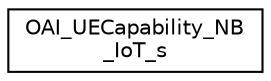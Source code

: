 digraph "Graphical Class Hierarchy"
{
 // LATEX_PDF_SIZE
  edge [fontname="Helvetica",fontsize="10",labelfontname="Helvetica",labelfontsize="10"];
  node [fontname="Helvetica",fontsize="10",shape=record];
  rankdir="LR";
  Node0 [label="OAI_UECapability_NB\l_IoT_s",height=0.2,width=0.4,color="black", fillcolor="white", style="filled",URL="$structOAI__UECapability__NB__IoT__s.html",tooltip=" "];
}
